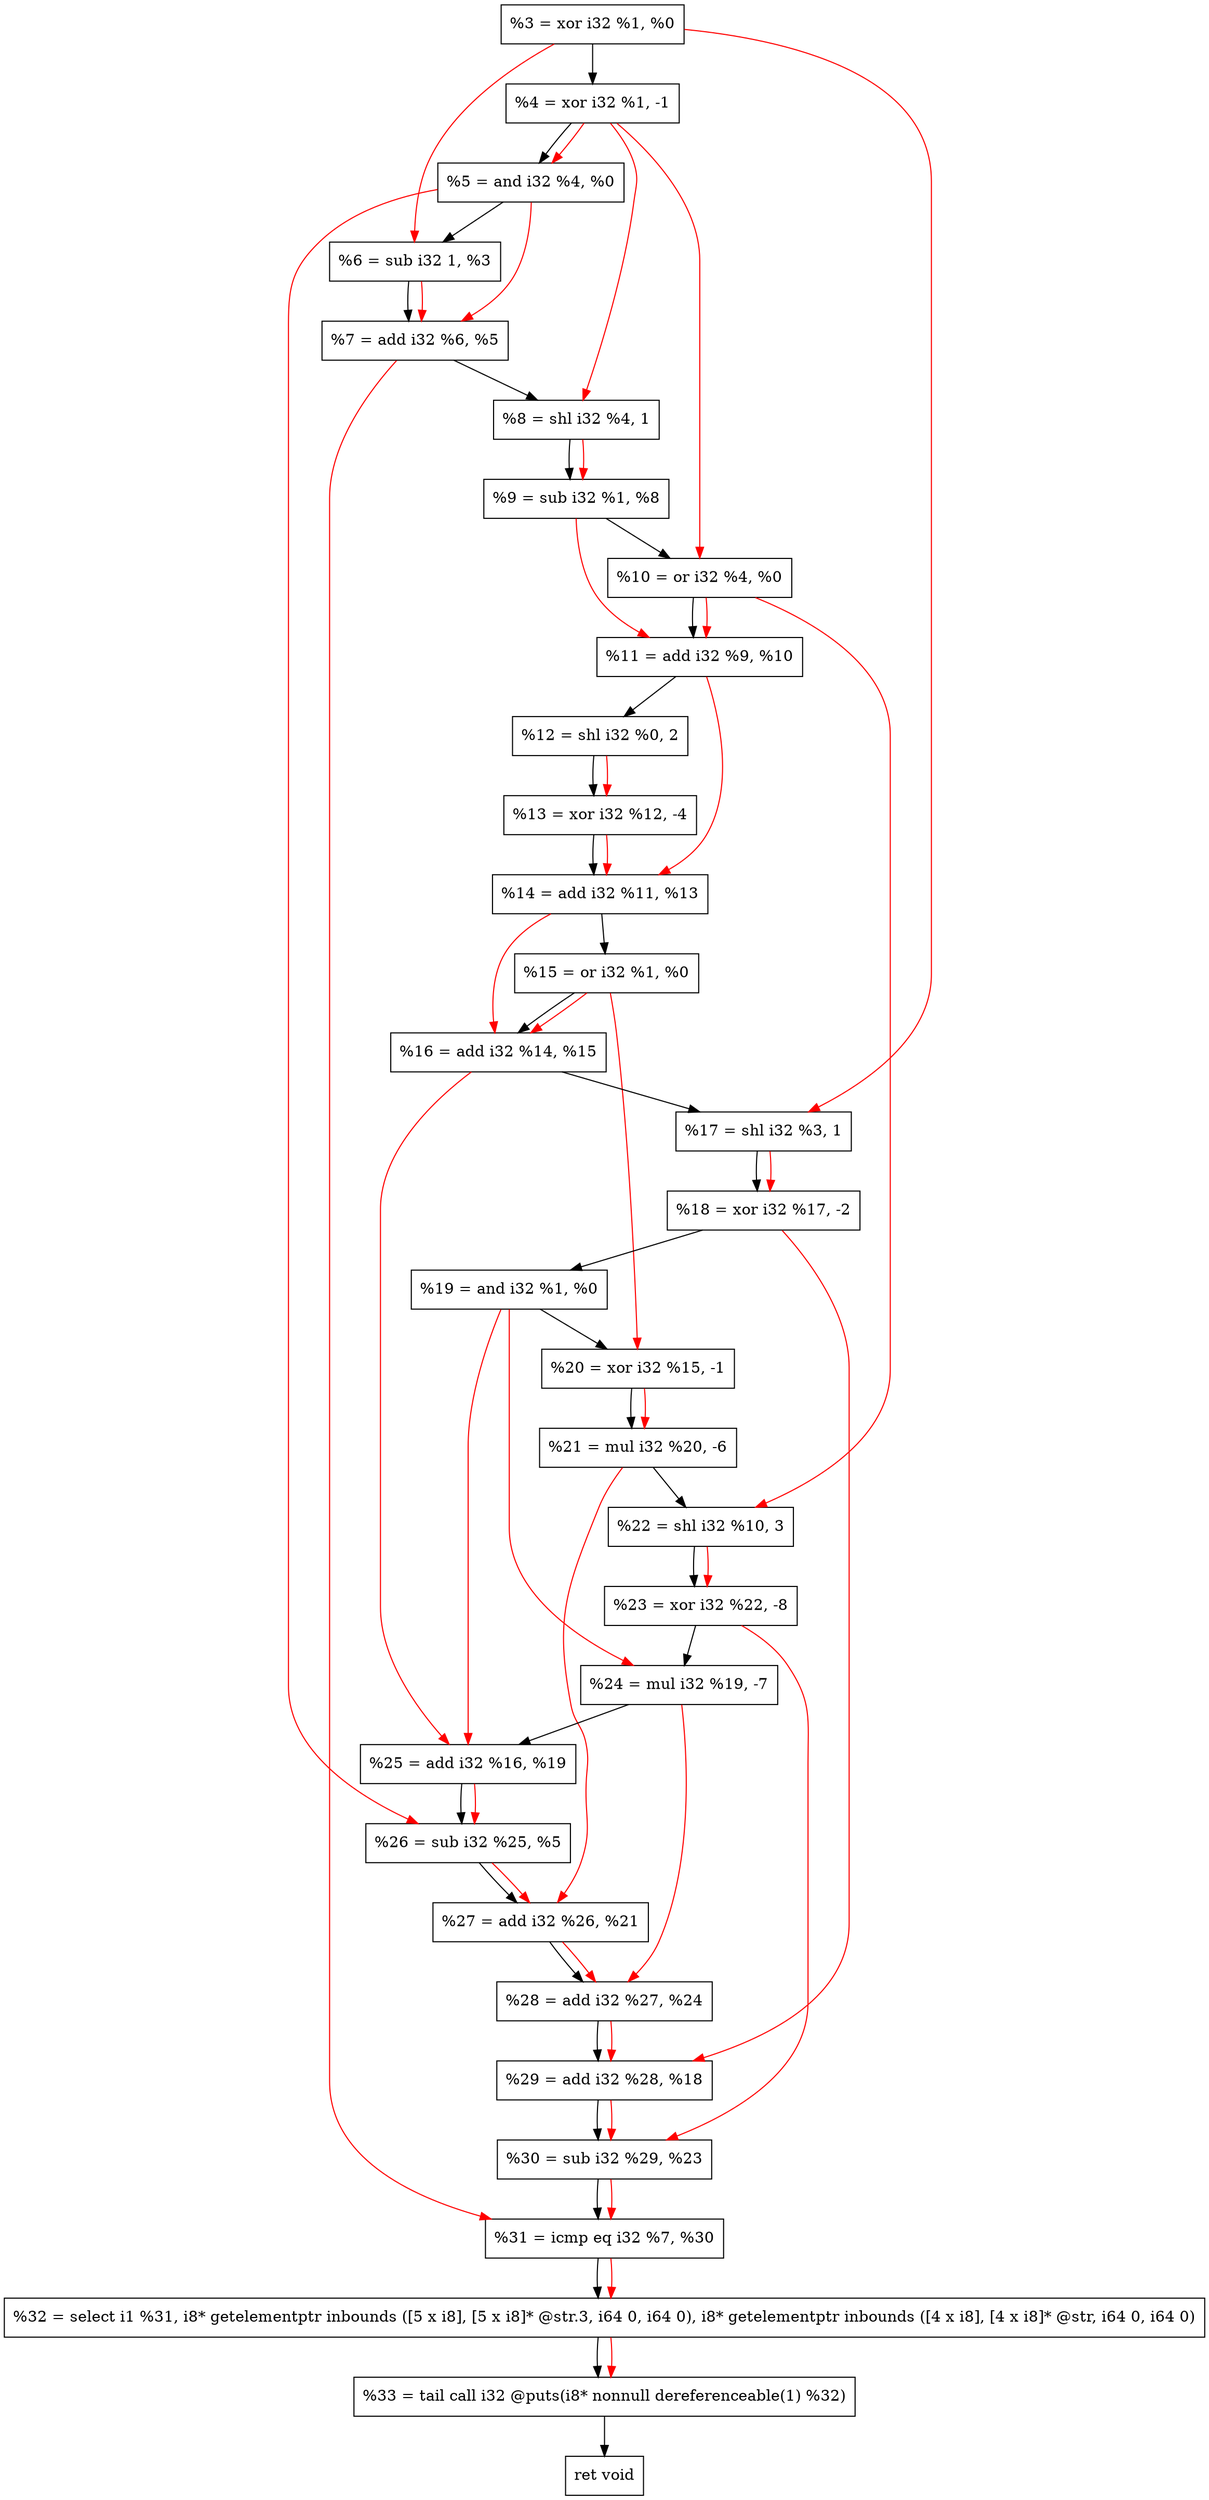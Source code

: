 digraph "DFG for'crackme' function" {
	Node0x1142630[shape=record, label="  %3 = xor i32 %1, %0"];
	Node0x1142ce0[shape=record, label="  %4 = xor i32 %1, -1"];
	Node0x1142da0[shape=record, label="  %5 = and i32 %4, %0"];
	Node0x1142e10[shape=record, label="  %6 = sub i32 1, %3"];
	Node0x1142e80[shape=record, label="  %7 = add i32 %6, %5"];
	Node0x1142ef0[shape=record, label="  %8 = shl i32 %4, 1"];
	Node0x1142f60[shape=record, label="  %9 = sub i32 %1, %8"];
	Node0x1142fd0[shape=record, label="  %10 = or i32 %4, %0"];
	Node0x1143040[shape=record, label="  %11 = add i32 %9, %10"];
	Node0x11430e0[shape=record, label="  %12 = shl i32 %0, 2"];
	Node0x1143180[shape=record, label="  %13 = xor i32 %12, -4"];
	Node0x11431f0[shape=record, label="  %14 = add i32 %11, %13"];
	Node0x1143260[shape=record, label="  %15 = or i32 %1, %0"];
	Node0x11432d0[shape=record, label="  %16 = add i32 %14, %15"];
	Node0x1143340[shape=record, label="  %17 = shl i32 %3, 1"];
	Node0x11433e0[shape=record, label="  %18 = xor i32 %17, -2"];
	Node0x1143450[shape=record, label="  %19 = and i32 %1, %0"];
	Node0x11434c0[shape=record, label="  %20 = xor i32 %15, -1"];
	Node0x1143560[shape=record, label="  %21 = mul i32 %20, -6"];
	Node0x1143600[shape=record, label="  %22 = shl i32 %10, 3"];
	Node0x11436a0[shape=record, label="  %23 = xor i32 %22, -8"];
	Node0x1143740[shape=record, label="  %24 = mul i32 %19, -7"];
	Node0x11437b0[shape=record, label="  %25 = add i32 %16, %19"];
	Node0x1143820[shape=record, label="  %26 = sub i32 %25, %5"];
	Node0x1143890[shape=record, label="  %27 = add i32 %26, %21"];
	Node0x1143900[shape=record, label="  %28 = add i32 %27, %24"];
	Node0x1143970[shape=record, label="  %29 = add i32 %28, %18"];
	Node0x11439e0[shape=record, label="  %30 = sub i32 %29, %23"];
	Node0x1143a50[shape=record, label="  %31 = icmp eq i32 %7, %30"];
	Node0x10e3268[shape=record, label="  %32 = select i1 %31, i8* getelementptr inbounds ([5 x i8], [5 x i8]* @str.3, i64 0, i64 0), i8* getelementptr inbounds ([4 x i8], [4 x i8]* @str, i64 0, i64 0)"];
	Node0x1144100[shape=record, label="  %33 = tail call i32 @puts(i8* nonnull dereferenceable(1) %32)"];
	Node0x1144150[shape=record, label="  ret void"];
	Node0x1142630 -> Node0x1142ce0;
	Node0x1142ce0 -> Node0x1142da0;
	Node0x1142da0 -> Node0x1142e10;
	Node0x1142e10 -> Node0x1142e80;
	Node0x1142e80 -> Node0x1142ef0;
	Node0x1142ef0 -> Node0x1142f60;
	Node0x1142f60 -> Node0x1142fd0;
	Node0x1142fd0 -> Node0x1143040;
	Node0x1143040 -> Node0x11430e0;
	Node0x11430e0 -> Node0x1143180;
	Node0x1143180 -> Node0x11431f0;
	Node0x11431f0 -> Node0x1143260;
	Node0x1143260 -> Node0x11432d0;
	Node0x11432d0 -> Node0x1143340;
	Node0x1143340 -> Node0x11433e0;
	Node0x11433e0 -> Node0x1143450;
	Node0x1143450 -> Node0x11434c0;
	Node0x11434c0 -> Node0x1143560;
	Node0x1143560 -> Node0x1143600;
	Node0x1143600 -> Node0x11436a0;
	Node0x11436a0 -> Node0x1143740;
	Node0x1143740 -> Node0x11437b0;
	Node0x11437b0 -> Node0x1143820;
	Node0x1143820 -> Node0x1143890;
	Node0x1143890 -> Node0x1143900;
	Node0x1143900 -> Node0x1143970;
	Node0x1143970 -> Node0x11439e0;
	Node0x11439e0 -> Node0x1143a50;
	Node0x1143a50 -> Node0x10e3268;
	Node0x10e3268 -> Node0x1144100;
	Node0x1144100 -> Node0x1144150;
edge [color=red]
	Node0x1142ce0 -> Node0x1142da0;
	Node0x1142630 -> Node0x1142e10;
	Node0x1142e10 -> Node0x1142e80;
	Node0x1142da0 -> Node0x1142e80;
	Node0x1142ce0 -> Node0x1142ef0;
	Node0x1142ef0 -> Node0x1142f60;
	Node0x1142ce0 -> Node0x1142fd0;
	Node0x1142f60 -> Node0x1143040;
	Node0x1142fd0 -> Node0x1143040;
	Node0x11430e0 -> Node0x1143180;
	Node0x1143040 -> Node0x11431f0;
	Node0x1143180 -> Node0x11431f0;
	Node0x11431f0 -> Node0x11432d0;
	Node0x1143260 -> Node0x11432d0;
	Node0x1142630 -> Node0x1143340;
	Node0x1143340 -> Node0x11433e0;
	Node0x1143260 -> Node0x11434c0;
	Node0x11434c0 -> Node0x1143560;
	Node0x1142fd0 -> Node0x1143600;
	Node0x1143600 -> Node0x11436a0;
	Node0x1143450 -> Node0x1143740;
	Node0x11432d0 -> Node0x11437b0;
	Node0x1143450 -> Node0x11437b0;
	Node0x11437b0 -> Node0x1143820;
	Node0x1142da0 -> Node0x1143820;
	Node0x1143820 -> Node0x1143890;
	Node0x1143560 -> Node0x1143890;
	Node0x1143890 -> Node0x1143900;
	Node0x1143740 -> Node0x1143900;
	Node0x1143900 -> Node0x1143970;
	Node0x11433e0 -> Node0x1143970;
	Node0x1143970 -> Node0x11439e0;
	Node0x11436a0 -> Node0x11439e0;
	Node0x1142e80 -> Node0x1143a50;
	Node0x11439e0 -> Node0x1143a50;
	Node0x1143a50 -> Node0x10e3268;
	Node0x10e3268 -> Node0x1144100;
}

